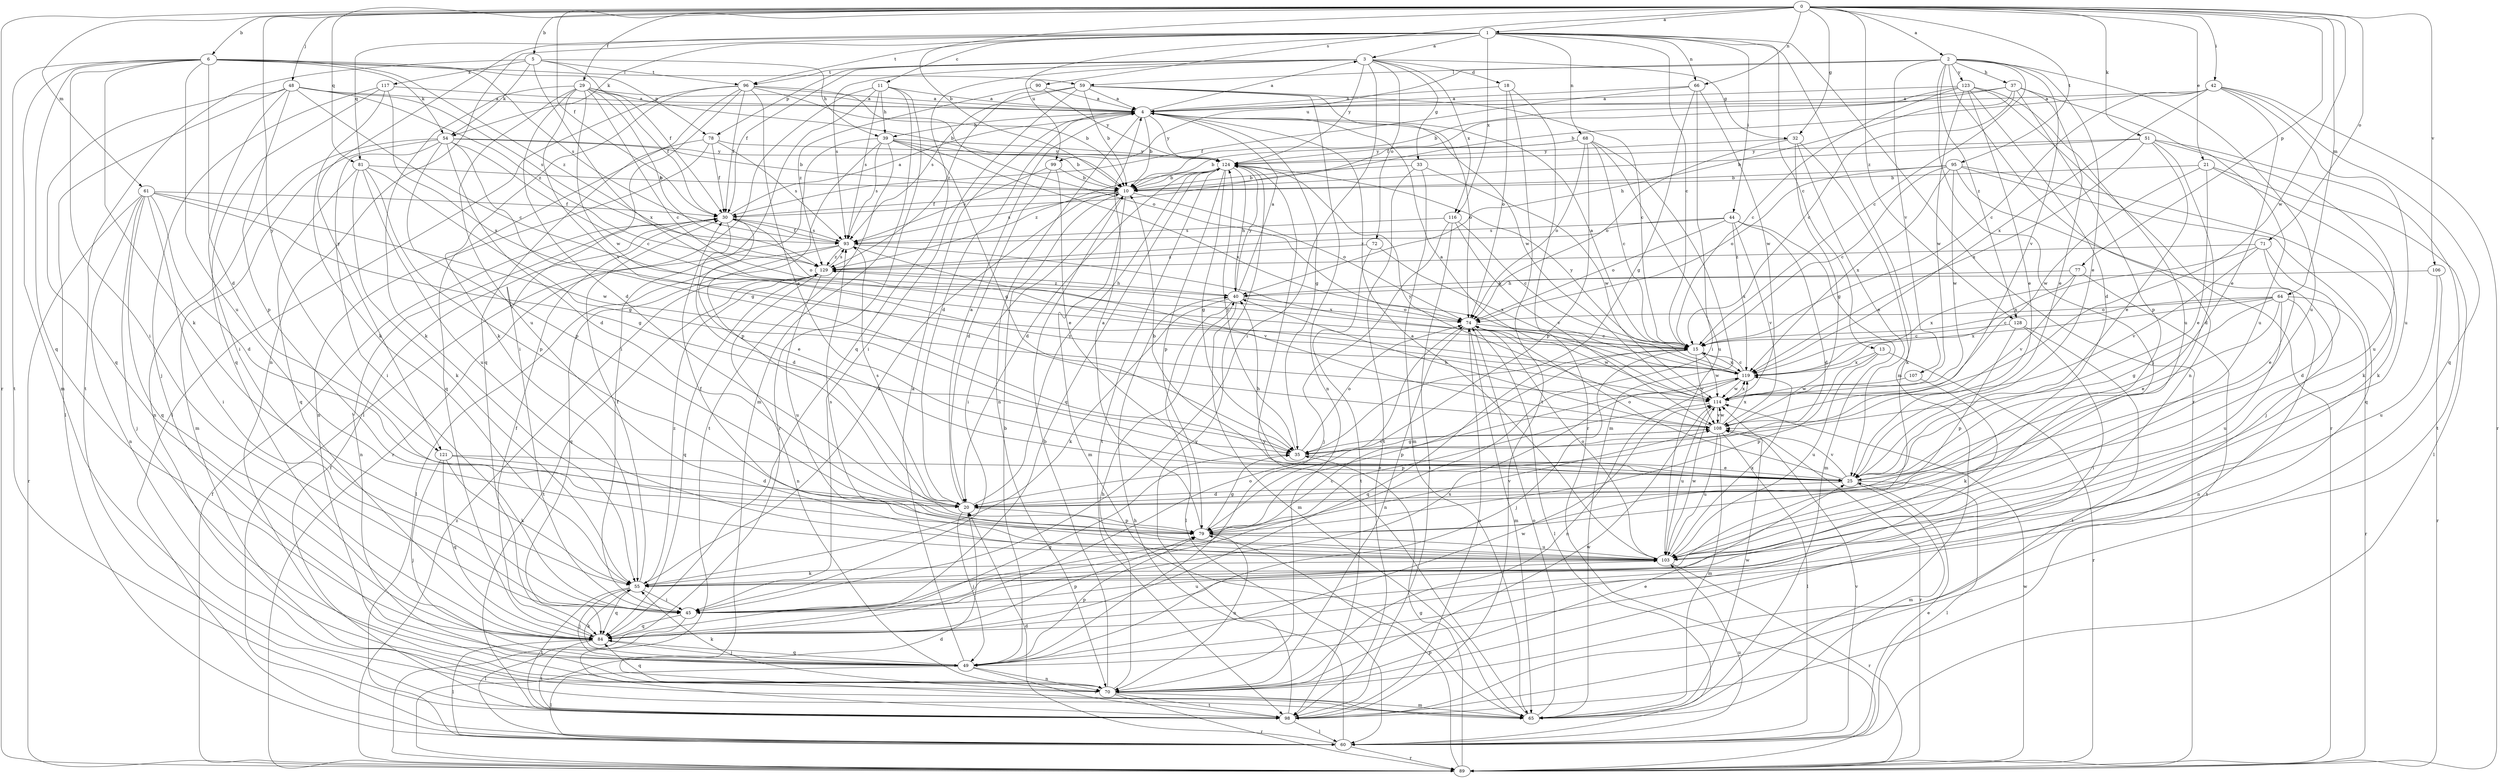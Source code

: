 strict digraph  {
0;
1;
2;
3;
4;
5;
6;
10;
11;
13;
15;
18;
20;
21;
25;
29;
30;
32;
33;
35;
37;
39;
40;
42;
44;
45;
48;
49;
51;
54;
55;
59;
60;
61;
64;
65;
66;
68;
70;
71;
72;
74;
77;
78;
79;
81;
84;
89;
90;
93;
95;
96;
98;
99;
103;
106;
107;
108;
114;
116;
117;
119;
121;
123;
124;
128;
129;
0 -> 1  [label=a];
0 -> 2  [label=a];
0 -> 5  [label=b];
0 -> 6  [label=b];
0 -> 10  [label=b];
0 -> 21  [label=e];
0 -> 29  [label=f];
0 -> 30  [label=f];
0 -> 32  [label=g];
0 -> 42  [label=i];
0 -> 48  [label=j];
0 -> 51  [label=k];
0 -> 61  [label=m];
0 -> 64  [label=m];
0 -> 66  [label=n];
0 -> 71  [label=o];
0 -> 77  [label=p];
0 -> 81  [label=q];
0 -> 89  [label=r];
0 -> 90  [label=s];
0 -> 95  [label=t];
0 -> 106  [label=v];
0 -> 114  [label=w];
0 -> 121  [label=y];
0 -> 128  [label=z];
1 -> 3  [label=a];
1 -> 11  [label=c];
1 -> 13  [label=c];
1 -> 15  [label=c];
1 -> 44  [label=i];
1 -> 54  [label=k];
1 -> 65  [label=m];
1 -> 66  [label=n];
1 -> 68  [label=n];
1 -> 70  [label=n];
1 -> 81  [label=q];
1 -> 89  [label=r];
1 -> 96  [label=t];
1 -> 99  [label=u];
1 -> 116  [label=x];
1 -> 121  [label=y];
2 -> 15  [label=c];
2 -> 25  [label=e];
2 -> 37  [label=h];
2 -> 49  [label=j];
2 -> 59  [label=l];
2 -> 70  [label=n];
2 -> 99  [label=u];
2 -> 103  [label=u];
2 -> 107  [label=v];
2 -> 108  [label=v];
2 -> 123  [label=y];
2 -> 128  [label=z];
3 -> 18  [label=d];
3 -> 30  [label=f];
3 -> 32  [label=g];
3 -> 33  [label=g];
3 -> 45  [label=i];
3 -> 72  [label=o];
3 -> 78  [label=p];
3 -> 84  [label=q];
3 -> 93  [label=s];
3 -> 96  [label=t];
3 -> 116  [label=x];
3 -> 124  [label=y];
4 -> 3  [label=a];
4 -> 10  [label=b];
4 -> 20  [label=d];
4 -> 35  [label=g];
4 -> 39  [label=h];
4 -> 70  [label=n];
4 -> 74  [label=o];
4 -> 124  [label=y];
5 -> 30  [label=f];
5 -> 39  [label=h];
5 -> 54  [label=k];
5 -> 96  [label=t];
5 -> 98  [label=t];
5 -> 117  [label=x];
5 -> 119  [label=x];
6 -> 20  [label=d];
6 -> 45  [label=i];
6 -> 54  [label=k];
6 -> 55  [label=k];
6 -> 59  [label=l];
6 -> 65  [label=m];
6 -> 78  [label=p];
6 -> 84  [label=q];
6 -> 93  [label=s];
6 -> 98  [label=t];
6 -> 103  [label=u];
6 -> 129  [label=z];
10 -> 30  [label=f];
10 -> 45  [label=i];
10 -> 55  [label=k];
10 -> 65  [label=m];
10 -> 74  [label=o];
10 -> 93  [label=s];
11 -> 4  [label=a];
11 -> 39  [label=h];
11 -> 45  [label=i];
11 -> 60  [label=l];
11 -> 65  [label=m];
11 -> 89  [label=r];
11 -> 93  [label=s];
13 -> 79  [label=p];
13 -> 89  [label=r];
13 -> 103  [label=u];
13 -> 119  [label=x];
15 -> 4  [label=a];
15 -> 49  [label=j];
15 -> 84  [label=q];
15 -> 108  [label=v];
15 -> 114  [label=w];
15 -> 119  [label=x];
18 -> 4  [label=a];
18 -> 74  [label=o];
18 -> 89  [label=r];
18 -> 98  [label=t];
20 -> 4  [label=a];
20 -> 49  [label=j];
20 -> 79  [label=p];
20 -> 93  [label=s];
20 -> 124  [label=y];
21 -> 10  [label=b];
21 -> 25  [label=e];
21 -> 55  [label=k];
21 -> 60  [label=l];
21 -> 114  [label=w];
25 -> 10  [label=b];
25 -> 20  [label=d];
25 -> 40  [label=h];
25 -> 60  [label=l];
25 -> 65  [label=m];
25 -> 74  [label=o];
25 -> 108  [label=v];
29 -> 4  [label=a];
29 -> 10  [label=b];
29 -> 15  [label=c];
29 -> 20  [label=d];
29 -> 30  [label=f];
29 -> 55  [label=k];
29 -> 103  [label=u];
29 -> 108  [label=v];
29 -> 114  [label=w];
29 -> 129  [label=z];
30 -> 4  [label=a];
30 -> 20  [label=d];
30 -> 25  [label=e];
30 -> 70  [label=n];
30 -> 74  [label=o];
30 -> 93  [label=s];
32 -> 25  [label=e];
32 -> 35  [label=g];
32 -> 55  [label=k];
32 -> 74  [label=o];
32 -> 124  [label=y];
33 -> 10  [label=b];
33 -> 65  [label=m];
33 -> 98  [label=t];
33 -> 114  [label=w];
35 -> 25  [label=e];
35 -> 74  [label=o];
35 -> 108  [label=v];
35 -> 124  [label=y];
37 -> 4  [label=a];
37 -> 15  [label=c];
37 -> 25  [label=e];
37 -> 30  [label=f];
37 -> 40  [label=h];
37 -> 79  [label=p];
37 -> 103  [label=u];
39 -> 10  [label=b];
39 -> 35  [label=g];
39 -> 79  [label=p];
39 -> 89  [label=r];
39 -> 93  [label=s];
39 -> 98  [label=t];
39 -> 119  [label=x];
39 -> 124  [label=y];
40 -> 4  [label=a];
40 -> 55  [label=k];
40 -> 60  [label=l];
40 -> 65  [label=m];
40 -> 74  [label=o];
40 -> 124  [label=y];
40 -> 129  [label=z];
42 -> 4  [label=a];
42 -> 10  [label=b];
42 -> 15  [label=c];
42 -> 25  [label=e];
42 -> 84  [label=q];
42 -> 89  [label=r];
42 -> 103  [label=u];
42 -> 119  [label=x];
44 -> 20  [label=d];
44 -> 65  [label=m];
44 -> 74  [label=o];
44 -> 93  [label=s];
44 -> 108  [label=v];
44 -> 119  [label=x];
44 -> 129  [label=z];
45 -> 15  [label=c];
45 -> 60  [label=l];
45 -> 84  [label=q];
45 -> 103  [label=u];
45 -> 119  [label=x];
48 -> 4  [label=a];
48 -> 15  [label=c];
48 -> 45  [label=i];
48 -> 60  [label=l];
48 -> 79  [label=p];
48 -> 84  [label=q];
48 -> 93  [label=s];
48 -> 129  [label=z];
49 -> 4  [label=a];
49 -> 10  [label=b];
49 -> 55  [label=k];
49 -> 60  [label=l];
49 -> 70  [label=n];
49 -> 79  [label=p];
49 -> 84  [label=q];
49 -> 98  [label=t];
49 -> 114  [label=w];
51 -> 10  [label=b];
51 -> 20  [label=d];
51 -> 25  [label=e];
51 -> 98  [label=t];
51 -> 103  [label=u];
51 -> 119  [label=x];
51 -> 124  [label=y];
54 -> 10  [label=b];
54 -> 15  [label=c];
54 -> 20  [label=d];
54 -> 35  [label=g];
54 -> 45  [label=i];
54 -> 65  [label=m];
54 -> 70  [label=n];
54 -> 79  [label=p];
54 -> 124  [label=y];
55 -> 30  [label=f];
55 -> 45  [label=i];
55 -> 49  [label=j];
55 -> 84  [label=q];
55 -> 98  [label=t];
55 -> 129  [label=z];
59 -> 4  [label=a];
59 -> 10  [label=b];
59 -> 15  [label=c];
59 -> 45  [label=i];
59 -> 70  [label=n];
59 -> 93  [label=s];
59 -> 114  [label=w];
59 -> 129  [label=z];
60 -> 20  [label=d];
60 -> 25  [label=e];
60 -> 40  [label=h];
60 -> 89  [label=r];
60 -> 103  [label=u];
60 -> 108  [label=v];
61 -> 20  [label=d];
61 -> 30  [label=f];
61 -> 35  [label=g];
61 -> 45  [label=i];
61 -> 49  [label=j];
61 -> 70  [label=n];
61 -> 84  [label=q];
61 -> 89  [label=r];
61 -> 114  [label=w];
64 -> 15  [label=c];
64 -> 25  [label=e];
64 -> 35  [label=g];
64 -> 70  [label=n];
64 -> 74  [label=o];
64 -> 89  [label=r];
64 -> 103  [label=u];
64 -> 119  [label=x];
65 -> 74  [label=o];
65 -> 114  [label=w];
65 -> 124  [label=y];
66 -> 4  [label=a];
66 -> 30  [label=f];
66 -> 35  [label=g];
66 -> 45  [label=i];
66 -> 114  [label=w];
68 -> 10  [label=b];
68 -> 15  [label=c];
68 -> 65  [label=m];
68 -> 74  [label=o];
68 -> 79  [label=p];
68 -> 103  [label=u];
68 -> 124  [label=y];
70 -> 10  [label=b];
70 -> 25  [label=e];
70 -> 40  [label=h];
70 -> 55  [label=k];
70 -> 65  [label=m];
70 -> 84  [label=q];
70 -> 89  [label=r];
70 -> 98  [label=t];
70 -> 114  [label=w];
71 -> 20  [label=d];
71 -> 25  [label=e];
71 -> 108  [label=v];
71 -> 119  [label=x];
71 -> 129  [label=z];
72 -> 98  [label=t];
72 -> 119  [label=x];
72 -> 129  [label=z];
74 -> 15  [label=c];
74 -> 60  [label=l];
74 -> 65  [label=m];
74 -> 70  [label=n];
74 -> 114  [label=w];
77 -> 40  [label=h];
77 -> 98  [label=t];
77 -> 108  [label=v];
77 -> 119  [label=x];
78 -> 30  [label=f];
78 -> 70  [label=n];
78 -> 84  [label=q];
78 -> 93  [label=s];
78 -> 124  [label=y];
79 -> 4  [label=a];
79 -> 35  [label=g];
79 -> 70  [label=n];
79 -> 103  [label=u];
79 -> 108  [label=v];
81 -> 10  [label=b];
81 -> 35  [label=g];
81 -> 55  [label=k];
81 -> 79  [label=p];
81 -> 84  [label=q];
81 -> 103  [label=u];
84 -> 30  [label=f];
84 -> 35  [label=g];
84 -> 49  [label=j];
84 -> 60  [label=l];
84 -> 74  [label=o];
84 -> 79  [label=p];
84 -> 98  [label=t];
89 -> 20  [label=d];
89 -> 30  [label=f];
89 -> 35  [label=g];
89 -> 79  [label=p];
89 -> 114  [label=w];
89 -> 129  [label=z];
90 -> 4  [label=a];
90 -> 124  [label=y];
90 -> 129  [label=z];
93 -> 30  [label=f];
93 -> 60  [label=l];
93 -> 84  [label=q];
93 -> 108  [label=v];
93 -> 119  [label=x];
93 -> 129  [label=z];
95 -> 10  [label=b];
95 -> 15  [label=c];
95 -> 49  [label=j];
95 -> 55  [label=k];
95 -> 74  [label=o];
95 -> 84  [label=q];
95 -> 114  [label=w];
95 -> 119  [label=x];
96 -> 4  [label=a];
96 -> 10  [label=b];
96 -> 25  [label=e];
96 -> 30  [label=f];
96 -> 45  [label=i];
96 -> 55  [label=k];
96 -> 60  [label=l];
96 -> 74  [label=o];
96 -> 84  [label=q];
98 -> 30  [label=f];
98 -> 60  [label=l];
98 -> 74  [label=o];
98 -> 124  [label=y];
99 -> 10  [label=b];
99 -> 20  [label=d];
99 -> 25  [label=e];
99 -> 93  [label=s];
103 -> 4  [label=a];
103 -> 30  [label=f];
103 -> 55  [label=k];
103 -> 74  [label=o];
103 -> 89  [label=r];
103 -> 93  [label=s];
103 -> 114  [label=w];
103 -> 119  [label=x];
106 -> 40  [label=h];
106 -> 89  [label=r];
106 -> 103  [label=u];
107 -> 55  [label=k];
107 -> 114  [label=w];
108 -> 35  [label=g];
108 -> 40  [label=h];
108 -> 60  [label=l];
108 -> 65  [label=m];
108 -> 89  [label=r];
108 -> 103  [label=u];
108 -> 114  [label=w];
108 -> 119  [label=x];
108 -> 124  [label=y];
114 -> 4  [label=a];
114 -> 79  [label=p];
114 -> 103  [label=u];
114 -> 108  [label=v];
114 -> 119  [label=x];
116 -> 15  [label=c];
116 -> 49  [label=j];
116 -> 93  [label=s];
116 -> 98  [label=t];
116 -> 108  [label=v];
117 -> 4  [label=a];
117 -> 49  [label=j];
117 -> 55  [label=k];
117 -> 84  [label=q];
117 -> 119  [label=x];
119 -> 15  [label=c];
119 -> 70  [label=n];
119 -> 79  [label=p];
119 -> 114  [label=w];
119 -> 124  [label=y];
121 -> 20  [label=d];
121 -> 25  [label=e];
121 -> 49  [label=j];
121 -> 55  [label=k];
121 -> 84  [label=q];
123 -> 4  [label=a];
123 -> 10  [label=b];
123 -> 15  [label=c];
123 -> 20  [label=d];
123 -> 25  [label=e];
123 -> 89  [label=r];
123 -> 103  [label=u];
123 -> 114  [label=w];
124 -> 10  [label=b];
124 -> 20  [label=d];
124 -> 35  [label=g];
124 -> 40  [label=h];
124 -> 79  [label=p];
124 -> 84  [label=q];
124 -> 98  [label=t];
124 -> 129  [label=z];
128 -> 15  [label=c];
128 -> 45  [label=i];
128 -> 79  [label=p];
128 -> 98  [label=t];
129 -> 40  [label=h];
129 -> 70  [label=n];
129 -> 84  [label=q];
129 -> 93  [label=s];
129 -> 98  [label=t];
129 -> 103  [label=u];
}

